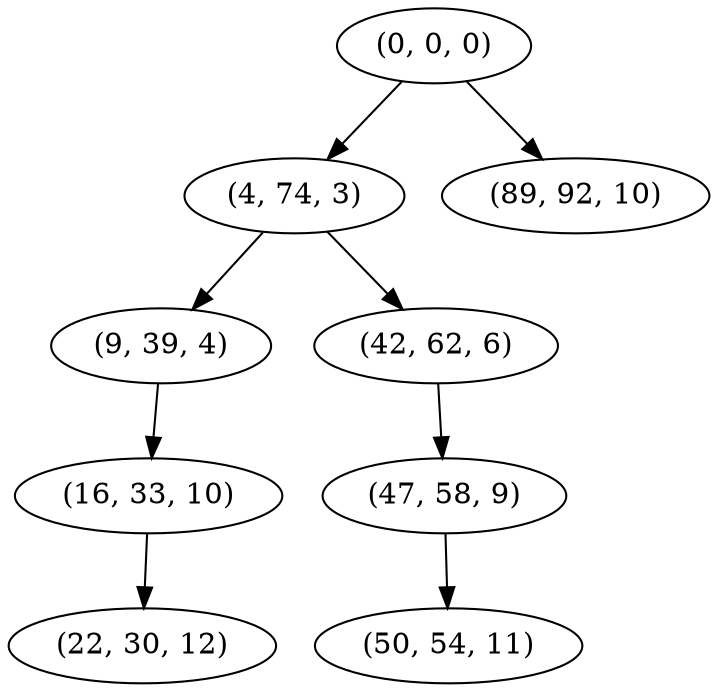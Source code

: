 digraph tree {
    "(0, 0, 0)";
    "(4, 74, 3)";
    "(9, 39, 4)";
    "(16, 33, 10)";
    "(22, 30, 12)";
    "(42, 62, 6)";
    "(47, 58, 9)";
    "(50, 54, 11)";
    "(89, 92, 10)";
    "(0, 0, 0)" -> "(4, 74, 3)";
    "(0, 0, 0)" -> "(89, 92, 10)";
    "(4, 74, 3)" -> "(9, 39, 4)";
    "(4, 74, 3)" -> "(42, 62, 6)";
    "(9, 39, 4)" -> "(16, 33, 10)";
    "(16, 33, 10)" -> "(22, 30, 12)";
    "(42, 62, 6)" -> "(47, 58, 9)";
    "(47, 58, 9)" -> "(50, 54, 11)";
}
